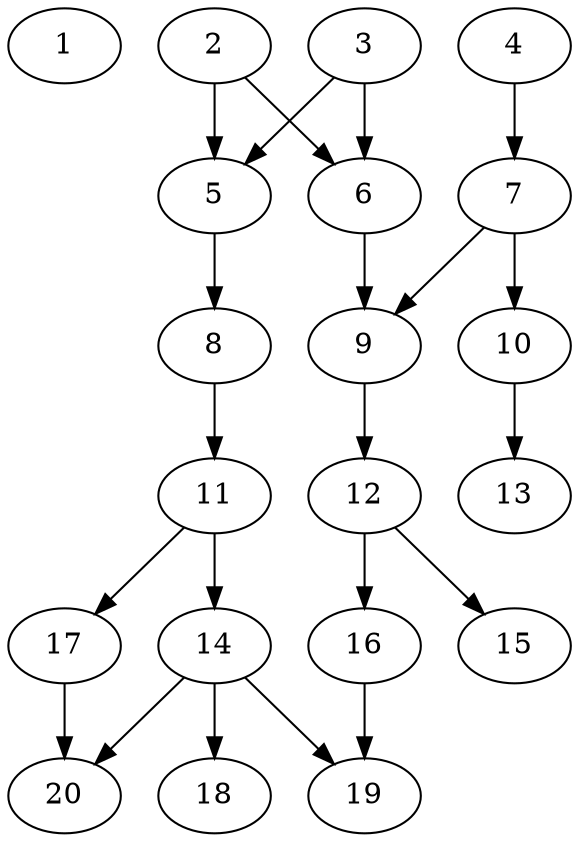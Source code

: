 // DAG automatically generated by daggen at Thu Oct  3 13:58:43 2019
// ./daggen --dot -n 20 --ccr 0.3 --fat 0.5 --regular 0.7 --density 0.5 --mindata 5242880 --maxdata 52428800 
digraph G {
  1 [size="161532587", alpha="0.05", expect_size="48459776"] 
  2 [size="35853653", alpha="0.03", expect_size="10756096"] 
  2 -> 5 [size ="10756096"]
  2 -> 6 [size ="10756096"]
  3 [size="20186453", alpha="0.18", expect_size="6055936"] 
  3 -> 5 [size ="6055936"]
  3 -> 6 [size ="6055936"]
  4 [size="157426347", alpha="0.17", expect_size="47227904"] 
  4 -> 7 [size ="47227904"]
  5 [size="142250667", alpha="0.15", expect_size="42675200"] 
  5 -> 8 [size ="42675200"]
  6 [size="24692053", alpha="0.01", expect_size="7407616"] 
  6 -> 9 [size ="7407616"]
  7 [size="48148480", alpha="0.00", expect_size="14444544"] 
  7 -> 9 [size ="14444544"]
  7 -> 10 [size ="14444544"]
  8 [size="58712747", alpha="0.13", expect_size="17613824"] 
  8 -> 11 [size ="17613824"]
  9 [size="46028800", alpha="0.02", expect_size="13808640"] 
  9 -> 12 [size ="13808640"]
  10 [size="85749760", alpha="0.16", expect_size="25724928"] 
  10 -> 13 [size ="25724928"]
  11 [size="26835627", alpha="0.14", expect_size="8050688"] 
  11 -> 14 [size ="8050688"]
  11 -> 17 [size ="8050688"]
  12 [size="63385600", alpha="0.17", expect_size="19015680"] 
  12 -> 15 [size ="19015680"]
  12 -> 16 [size ="19015680"]
  13 [size="85258240", alpha="0.07", expect_size="25577472"] 
  14 [size="69058560", alpha="0.19", expect_size="20717568"] 
  14 -> 18 [size ="20717568"]
  14 -> 19 [size ="20717568"]
  14 -> 20 [size ="20717568"]
  15 [size="48114347", alpha="0.09", expect_size="14434304"] 
  16 [size="164379307", alpha="0.08", expect_size="49313792"] 
  16 -> 19 [size ="49313792"]
  17 [size="18544640", alpha="0.09", expect_size="5563392"] 
  17 -> 20 [size ="5563392"]
  18 [size="20029440", alpha="0.11", expect_size="6008832"] 
  19 [size="119224320", alpha="0.06", expect_size="35767296"] 
  20 [size="135611733", alpha="0.07", expect_size="40683520"] 
}
